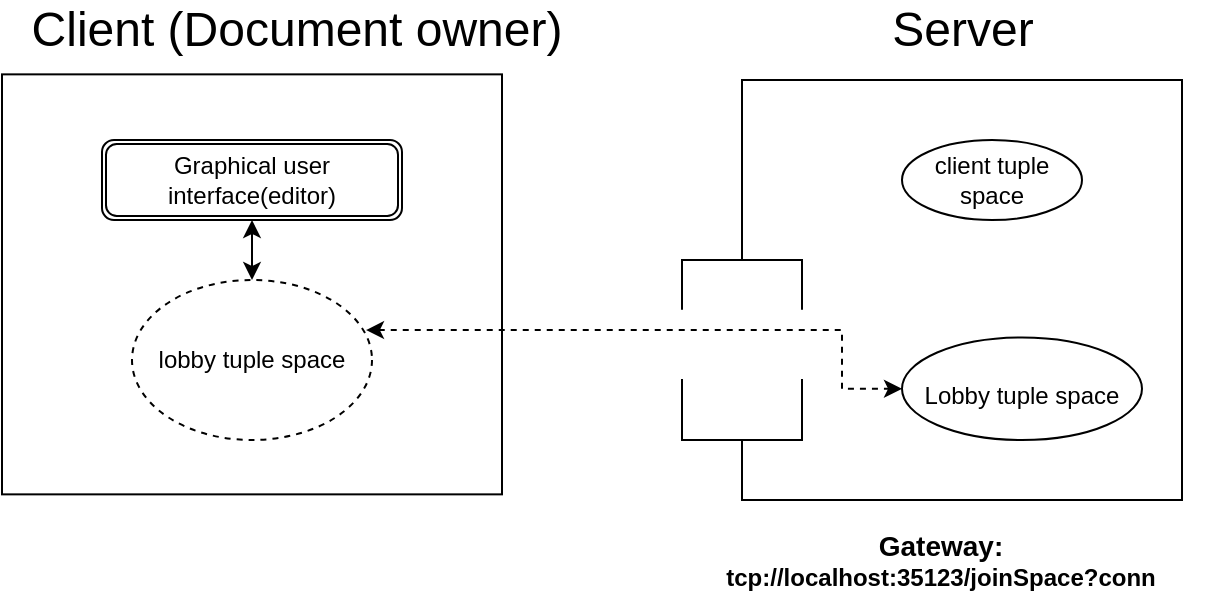 <mxfile version="16.2.4" type="github">
  <diagram id="CDAJmA0LXV63_HxTfeJq" name="Page-1">
    <mxGraphModel dx="1422" dy="752" grid="0" gridSize="10" guides="1" tooltips="1" connect="1" arrows="1" fold="1" page="1" pageScale="1" pageWidth="827" pageHeight="1169" math="0" shadow="0">
      <root>
        <mxCell id="0" />
        <mxCell id="1" parent="0" />
        <mxCell id="zpwqcWFo2gh_l0C6MXeH-2" value="&lt;div style=&quot;font-size: 24px&quot;&gt;&lt;font style=&quot;font-size: 24px&quot;&gt;Client (Document owner) &lt;br&gt;&lt;/font&gt;&lt;/div&gt;" style="text;html=1;strokeColor=none;fillColor=none;align=center;verticalAlign=middle;whiteSpace=wrap;rounded=0;" parent="1" vertex="1">
          <mxGeometry x="95" y="60" width="285" height="30" as="geometry" />
        </mxCell>
        <mxCell id="zpwqcWFo2gh_l0C6MXeH-5" value="" style="rounded=0;whiteSpace=wrap;html=1;fontSize=24;" parent="1" vertex="1">
          <mxGeometry x="460" y="100" width="220" height="210" as="geometry" />
        </mxCell>
        <mxCell id="zpwqcWFo2gh_l0C6MXeH-6" value="Server" style="text;html=1;align=center;verticalAlign=middle;resizable=0;points=[];autosize=1;strokeColor=none;fillColor=none;fontSize=24;" parent="1" vertex="1">
          <mxGeometry x="525" y="60" width="90" height="30" as="geometry" />
        </mxCell>
        <mxCell id="zpwqcWFo2gh_l0C6MXeH-7" value="" style="rounded=0;whiteSpace=wrap;html=1;" parent="1" vertex="1">
          <mxGeometry x="90" y="97.18" width="250" height="210" as="geometry" />
        </mxCell>
        <mxCell id="zpwqcWFo2gh_l0C6MXeH-10" value="&lt;font style=&quot;font-size: 12px&quot;&gt;Lobby&lt;/font&gt;&lt;font style=&quot;font-size: 12px&quot;&gt; tuple space&lt;/font&gt;" style="ellipse;whiteSpace=wrap;html=1;fontSize=24;" parent="1" vertex="1">
          <mxGeometry x="540" y="228.75" width="120" height="51.25" as="geometry" />
        </mxCell>
        <mxCell id="zpwqcWFo2gh_l0C6MXeH-11" value="&lt;div style=&quot;font-size: 12px&quot;&gt;client tuple space&lt;/div&gt;" style="ellipse;whiteSpace=wrap;html=1;fontSize=24;" parent="1" vertex="1">
          <mxGeometry x="540" y="130" width="90" height="40" as="geometry" />
        </mxCell>
        <mxCell id="zpwqcWFo2gh_l0C6MXeH-14" style="edgeStyle=orthogonalEdgeStyle;rounded=0;orthogonalLoop=1;jettySize=auto;html=1;fontSize=12;startArrow=classic;startFill=1;" parent="1" source="zpwqcWFo2gh_l0C6MXeH-12" edge="1">
          <mxGeometry relative="1" as="geometry">
            <mxPoint x="215" y="200" as="targetPoint" />
          </mxGeometry>
        </mxCell>
        <mxCell id="zpwqcWFo2gh_l0C6MXeH-12" value="&lt;div&gt;Graphical user interface(editor)&lt;/div&gt;" style="shape=ext;double=1;rounded=1;whiteSpace=wrap;html=1;fontSize=12;" parent="1" vertex="1">
          <mxGeometry x="140" y="130" width="150" height="40" as="geometry" />
        </mxCell>
        <mxCell id="zpwqcWFo2gh_l0C6MXeH-21" value="" style="shape=partialRectangle;whiteSpace=wrap;html=1;bottom=1;right=1;left=1;top=0;fillColor=#FFFFFF;routingCenterX=-0.5;fontSize=12;" parent="1" vertex="1">
          <mxGeometry x="430" y="250" width="60" height="30" as="geometry" />
        </mxCell>
        <mxCell id="zpwqcWFo2gh_l0C6MXeH-24" value="" style="shape=partialRectangle;whiteSpace=wrap;html=1;bottom=1;right=1;left=1;top=0;fillColor=#FFFFFF;routingCenterX=-0.5;fontSize=12;rotation=-180;" parent="1" vertex="1">
          <mxGeometry x="430" y="190" width="60" height="24.37" as="geometry" />
        </mxCell>
        <mxCell id="zpwqcWFo2gh_l0C6MXeH-26" value="" style="shape=ext;double=1;rounded=0;whiteSpace=wrap;html=1;fontSize=12;strokeColor=#FFFFFF;fillColor=#FFFFFF;" parent="1" vertex="1">
          <mxGeometry x="450" y="200" width="20" height="60" as="geometry" />
        </mxCell>
        <mxCell id="zpwqcWFo2gh_l0C6MXeH-28" style="edgeStyle=orthogonalEdgeStyle;rounded=0;orthogonalLoop=1;jettySize=auto;html=1;entryX=0;entryY=0.5;entryDx=0;entryDy=0;fontSize=12;startArrow=classic;startFill=1;dashed=1;exitX=0.975;exitY=0.313;exitDx=0;exitDy=0;exitPerimeter=0;" parent="1" source="zpwqcWFo2gh_l0C6MXeH-32" target="zpwqcWFo2gh_l0C6MXeH-10" edge="1">
          <mxGeometry relative="1" as="geometry">
            <mxPoint x="290" y="220" as="sourcePoint" />
            <Array as="points">
              <mxPoint x="510" y="225" />
              <mxPoint x="510" y="254" />
            </Array>
          </mxGeometry>
        </mxCell>
        <mxCell id="zpwqcWFo2gh_l0C6MXeH-29" value="&lt;div style=&quot;font-size: 14px&quot;&gt;&lt;font style=&quot;font-size: 14px&quot;&gt;Gateway&lt;/font&gt;:&lt;/div&gt;&lt;div style=&quot;font-size: 12px&quot;&gt; tcp://localhost:35123/joinSpace?conn&lt;span style=&quot;color: #6a8759&quot;&gt;&lt;/span&gt;&lt;/div&gt;" style="text;strokeColor=none;fillColor=none;html=1;fontSize=24;fontStyle=1;verticalAlign=middle;align=center;" parent="1" vertex="1">
          <mxGeometry x="414" y="320" width="290" height="40" as="geometry" />
        </mxCell>
        <mxCell id="zpwqcWFo2gh_l0C6MXeH-32" value="&lt;div style=&quot;font-size: 12px&quot;&gt;lobby tuple space&lt;/div&gt;" style="ellipse;whiteSpace=wrap;html=1;fontSize=14;strokeColor=#000000;fillColor=none;dashed=1;" parent="1" vertex="1">
          <mxGeometry x="155" y="200" width="120" height="80" as="geometry" />
        </mxCell>
      </root>
    </mxGraphModel>
  </diagram>
</mxfile>
